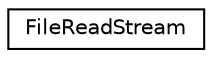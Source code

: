 digraph "Graphical Class Hierarchy"
{
 // LATEX_PDF_SIZE
  edge [fontname="Helvetica",fontsize="10",labelfontname="Helvetica",labelfontsize="10"];
  node [fontname="Helvetica",fontsize="10",shape=record];
  rankdir="LR";
  Node0 [label="FileReadStream",height=0.2,width=0.4,color="black", fillcolor="white", style="filled",URL="$class_file_read_stream.html",tooltip="File byte stream for input using fread()."];
}
